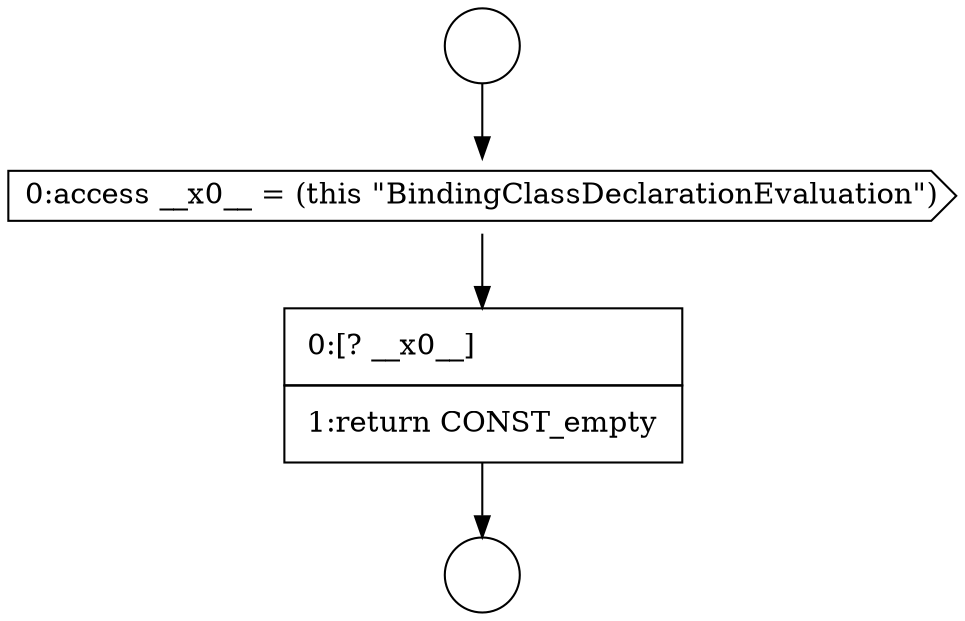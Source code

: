 digraph {
  node9122 [shape=circle label=" " color="black" fillcolor="white" style=filled]
  node9124 [shape=cds, label=<<font color="black">0:access __x0__ = (this &quot;BindingClassDeclarationEvaluation&quot;)</font>> color="black" fillcolor="white" style=filled]
  node9125 [shape=none, margin=0, label=<<font color="black">
    <table border="0" cellborder="1" cellspacing="0" cellpadding="10">
      <tr><td align="left">0:[? __x0__]</td></tr>
      <tr><td align="left">1:return CONST_empty</td></tr>
    </table>
  </font>> color="black" fillcolor="white" style=filled]
  node9123 [shape=circle label=" " color="black" fillcolor="white" style=filled]
  node9122 -> node9124 [ color="black"]
  node9124 -> node9125 [ color="black"]
  node9125 -> node9123 [ color="black"]
}
